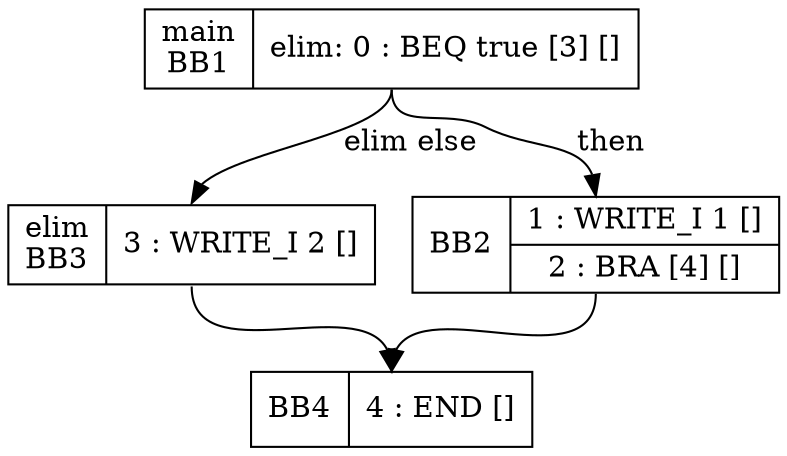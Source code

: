 digraph G { 
BB3[shape=record, label="<b> elim\nBB3|{3 : WRITE_I 2 []}"];
BB3:s -> BB4:n [label=""];
BB1[shape=record, label="<b>main\nBB1|{elim: 0 : BEQ true [3] []}"];
BB1:s -> BB2:n [label="then"];
BB1:s -> BB3:n [label="elim else"];
BB4[shape=record, label="<b>BB4|{4 : END []}"];
BB2[shape=record, label="<b>BB2|{1 : WRITE_I 1 []|2 : BRA [4] []}"];
BB2:s -> BB4:n [label=""];
}